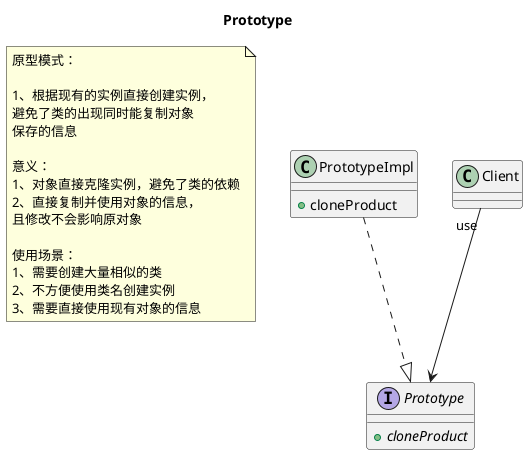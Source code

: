 @startuml

title Prototype

note as N1
   原型模式：

   1、根据现有的实例直接创建实例，
   避免了类的出现同时能复制对象
   保存的信息

   意义：
   1、对象直接克隆实例，避免了类的依赖
   2、直接复制并使用对象的信息，
   且修改不会影响原对象

   使用场景：
   1、需要创建大量相似的类
   2、不方便使用类名创建实例
   3、需要直接使用现有对象的信息
end note

interface Prototype{
 + {abstract} {method} cloneProduct
}

class PrototypeImpl{
 + {method} cloneProduct
}

class Client{

}

PrototypeImpl ..|> Prototype
Client "use" --> Prototype

@enduml